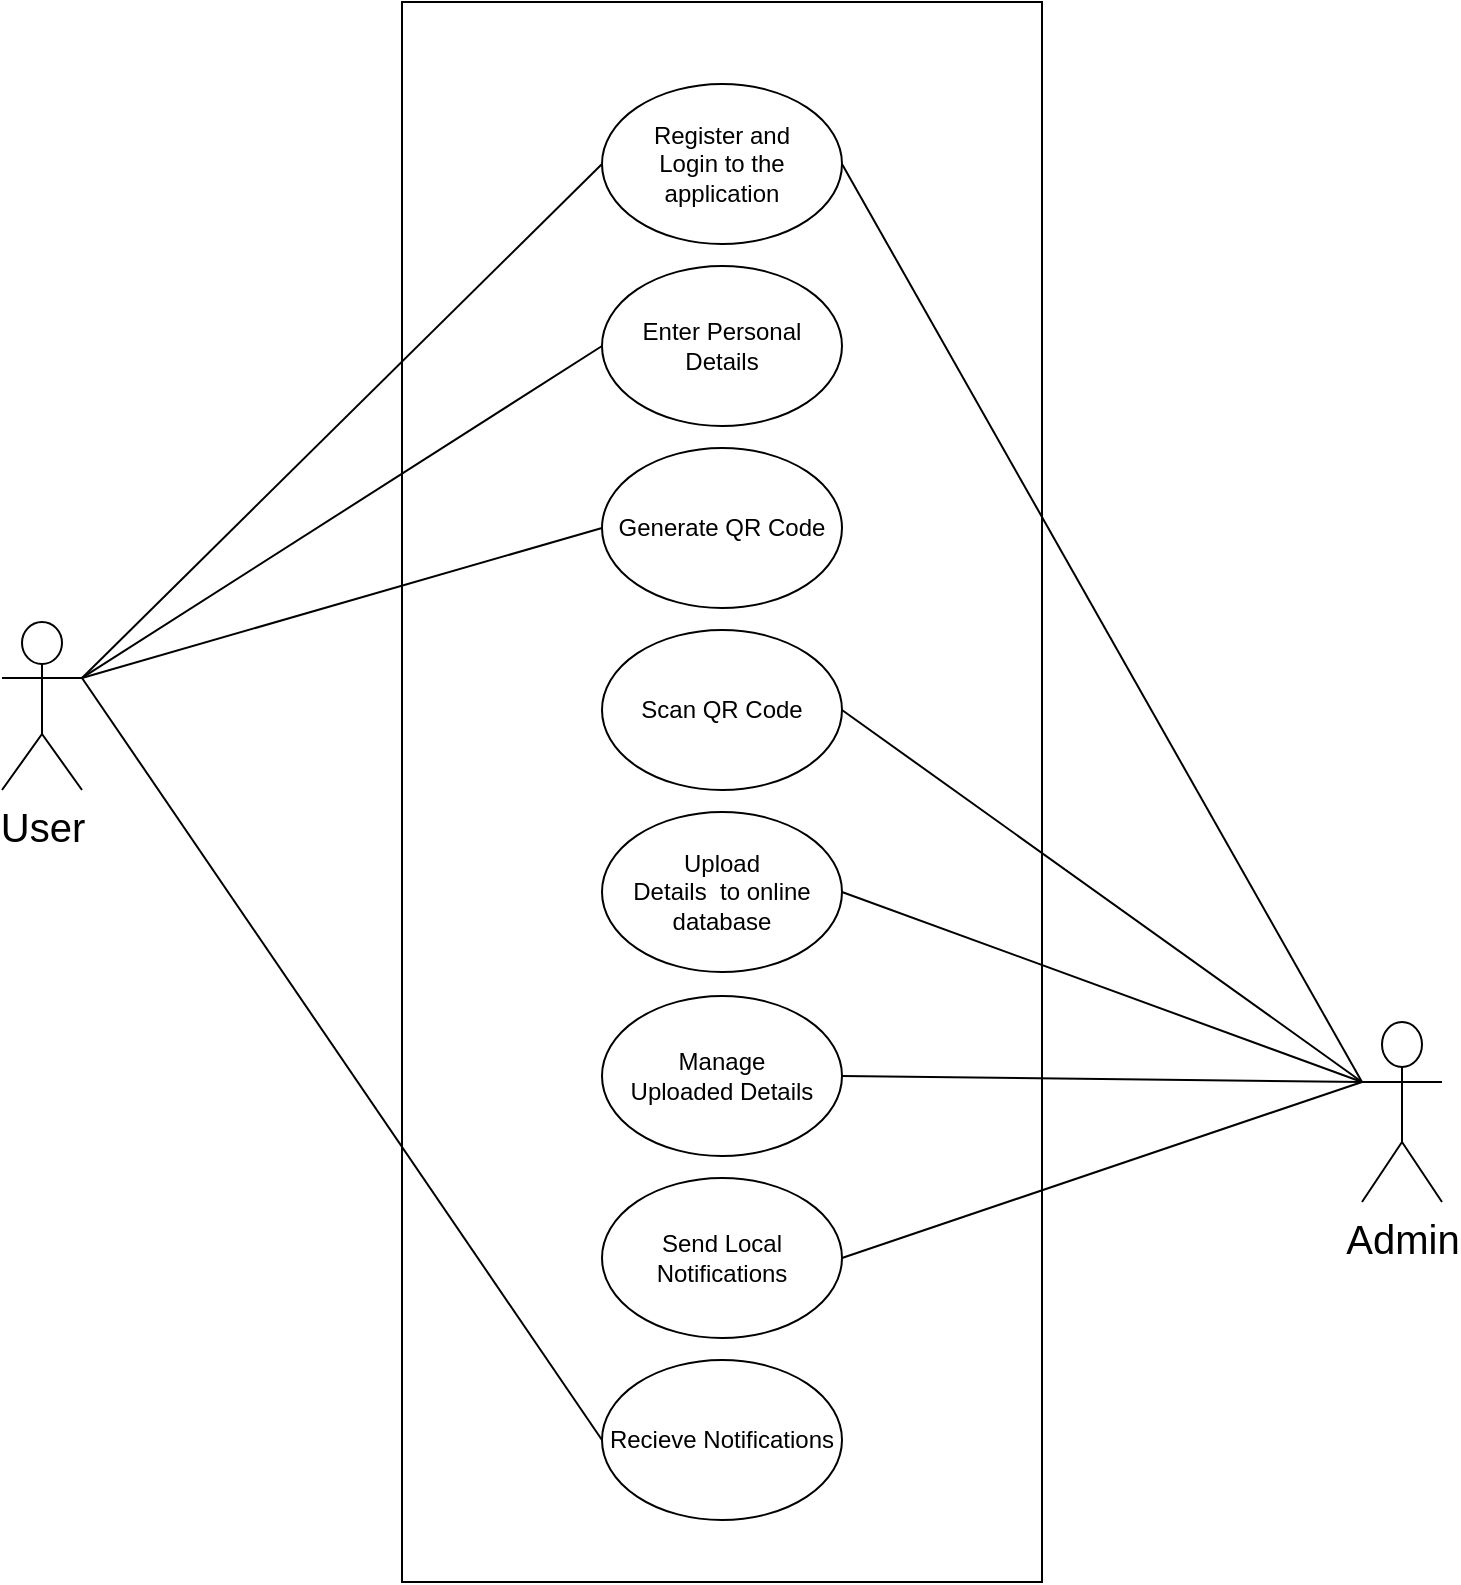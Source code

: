 <mxfile version="14.1.9" type="github">
  <diagram id="C5RBs43oDa-KdzZeNtuy" name="Page-1">
    <mxGraphModel dx="1447" dy="803" grid="1" gridSize="10" guides="1" tooltips="1" connect="1" arrows="1" fold="1" page="1" pageScale="1" pageWidth="827" pageHeight="1169" math="0" shadow="0">
      <root>
        <mxCell id="WIyWlLk6GJQsqaUBKTNV-0" />
        <mxCell id="WIyWlLk6GJQsqaUBKTNV-1" parent="WIyWlLk6GJQsqaUBKTNV-0" />
        <mxCell id="TDHdJWCEvC6MywiVxTXI-1" value="" style="rounded=0;whiteSpace=wrap;html=1;" vertex="1" parent="WIyWlLk6GJQsqaUBKTNV-1">
          <mxGeometry x="280" y="40" width="320" height="790" as="geometry" />
        </mxCell>
        <mxCell id="TDHdJWCEvC6MywiVxTXI-2" value="Register and&lt;br&gt;Login to the &lt;br&gt;application" style="ellipse;whiteSpace=wrap;html=1;" vertex="1" parent="WIyWlLk6GJQsqaUBKTNV-1">
          <mxGeometry x="380" y="81" width="120" height="80" as="geometry" />
        </mxCell>
        <mxCell id="TDHdJWCEvC6MywiVxTXI-3" value="Enter&amp;nbsp;Personal Details" style="ellipse;whiteSpace=wrap;html=1;" vertex="1" parent="WIyWlLk6GJQsqaUBKTNV-1">
          <mxGeometry x="380" y="172" width="120" height="80" as="geometry" />
        </mxCell>
        <mxCell id="TDHdJWCEvC6MywiVxTXI-4" value="Generate QR Code" style="ellipse;whiteSpace=wrap;html=1;" vertex="1" parent="WIyWlLk6GJQsqaUBKTNV-1">
          <mxGeometry x="380" y="263" width="120" height="80" as="geometry" />
        </mxCell>
        <mxCell id="TDHdJWCEvC6MywiVxTXI-5" value="Scan QR Code" style="ellipse;whiteSpace=wrap;html=1;" vertex="1" parent="WIyWlLk6GJQsqaUBKTNV-1">
          <mxGeometry x="380" y="354" width="120" height="80" as="geometry" />
        </mxCell>
        <mxCell id="TDHdJWCEvC6MywiVxTXI-6" value="Upload &lt;br&gt;Details&amp;nbsp; to online &lt;br&gt;database" style="ellipse;whiteSpace=wrap;html=1;" vertex="1" parent="WIyWlLk6GJQsqaUBKTNV-1">
          <mxGeometry x="380" y="445" width="120" height="80" as="geometry" />
        </mxCell>
        <mxCell id="TDHdJWCEvC6MywiVxTXI-7" value="Manage &lt;br&gt;Uploaded Details" style="ellipse;whiteSpace=wrap;html=1;" vertex="1" parent="WIyWlLk6GJQsqaUBKTNV-1">
          <mxGeometry x="380" y="537" width="120" height="80" as="geometry" />
        </mxCell>
        <mxCell id="TDHdJWCEvC6MywiVxTXI-8" value="Send Local Notifications" style="ellipse;whiteSpace=wrap;html=1;" vertex="1" parent="WIyWlLk6GJQsqaUBKTNV-1">
          <mxGeometry x="380" y="628" width="120" height="80" as="geometry" />
        </mxCell>
        <mxCell id="TDHdJWCEvC6MywiVxTXI-9" value="Recieve Notifications" style="ellipse;whiteSpace=wrap;html=1;" vertex="1" parent="WIyWlLk6GJQsqaUBKTNV-1">
          <mxGeometry x="380" y="719" width="120" height="80" as="geometry" />
        </mxCell>
        <mxCell id="TDHdJWCEvC6MywiVxTXI-11" value="User" style="shape=umlActor;verticalLabelPosition=bottom;verticalAlign=top;html=1;outlineConnect=0;fontSize=20;" vertex="1" parent="WIyWlLk6GJQsqaUBKTNV-1">
          <mxGeometry x="80" y="350" width="40" height="84" as="geometry" />
        </mxCell>
        <mxCell id="TDHdJWCEvC6MywiVxTXI-15" value="" style="endArrow=none;html=1;entryX=0;entryY=0.5;entryDx=0;entryDy=0;exitX=1;exitY=0.333;exitDx=0;exitDy=0;exitPerimeter=0;" edge="1" parent="WIyWlLk6GJQsqaUBKTNV-1" source="TDHdJWCEvC6MywiVxTXI-11" target="TDHdJWCEvC6MywiVxTXI-2">
          <mxGeometry width="50" height="50" relative="1" as="geometry">
            <mxPoint x="220" y="260" as="sourcePoint" />
            <mxPoint x="270" y="210" as="targetPoint" />
          </mxGeometry>
        </mxCell>
        <mxCell id="TDHdJWCEvC6MywiVxTXI-16" value="" style="endArrow=none;html=1;entryX=0;entryY=0.5;entryDx=0;entryDy=0;exitX=1;exitY=0.333;exitDx=0;exitDy=0;exitPerimeter=0;" edge="1" parent="WIyWlLk6GJQsqaUBKTNV-1" source="TDHdJWCEvC6MywiVxTXI-11" target="TDHdJWCEvC6MywiVxTXI-3">
          <mxGeometry width="50" height="50" relative="1" as="geometry">
            <mxPoint x="220" y="260" as="sourcePoint" />
            <mxPoint x="270" y="210" as="targetPoint" />
          </mxGeometry>
        </mxCell>
        <mxCell id="TDHdJWCEvC6MywiVxTXI-17" value="" style="endArrow=none;html=1;entryX=0;entryY=0.5;entryDx=0;entryDy=0;exitX=1;exitY=0.333;exitDx=0;exitDy=0;exitPerimeter=0;" edge="1" parent="WIyWlLk6GJQsqaUBKTNV-1" source="TDHdJWCEvC6MywiVxTXI-11" target="TDHdJWCEvC6MywiVxTXI-4">
          <mxGeometry width="50" height="50" relative="1" as="geometry">
            <mxPoint x="220" y="260" as="sourcePoint" />
            <mxPoint x="270" y="210" as="targetPoint" />
          </mxGeometry>
        </mxCell>
        <mxCell id="TDHdJWCEvC6MywiVxTXI-19" value="" style="endArrow=none;html=1;entryX=0;entryY=0.5;entryDx=0;entryDy=0;exitX=1;exitY=0.333;exitDx=0;exitDy=0;exitPerimeter=0;" edge="1" parent="WIyWlLk6GJQsqaUBKTNV-1" source="TDHdJWCEvC6MywiVxTXI-11" target="TDHdJWCEvC6MywiVxTXI-9">
          <mxGeometry width="50" height="50" relative="1" as="geometry">
            <mxPoint x="100" y="400" as="sourcePoint" />
            <mxPoint x="490" y="540" as="targetPoint" />
          </mxGeometry>
        </mxCell>
        <mxCell id="TDHdJWCEvC6MywiVxTXI-20" value="Admin" style="shape=umlActor;verticalLabelPosition=bottom;verticalAlign=top;html=1;outlineConnect=0;fontSize=20;" vertex="1" parent="WIyWlLk6GJQsqaUBKTNV-1">
          <mxGeometry x="760" y="550" width="40" height="90" as="geometry" />
        </mxCell>
        <mxCell id="TDHdJWCEvC6MywiVxTXI-21" value="" style="endArrow=none;html=1;entryX=0;entryY=0.333;entryDx=0;entryDy=0;entryPerimeter=0;exitX=1;exitY=0.5;exitDx=0;exitDy=0;" edge="1" parent="WIyWlLk6GJQsqaUBKTNV-1" source="TDHdJWCEvC6MywiVxTXI-7" target="TDHdJWCEvC6MywiVxTXI-20">
          <mxGeometry width="50" height="50" relative="1" as="geometry">
            <mxPoint x="440" y="590" as="sourcePoint" />
            <mxPoint x="490" y="540" as="targetPoint" />
          </mxGeometry>
        </mxCell>
        <mxCell id="TDHdJWCEvC6MywiVxTXI-22" value="" style="endArrow=none;html=1;entryX=0;entryY=0.333;entryDx=0;entryDy=0;entryPerimeter=0;exitX=1;exitY=0.5;exitDx=0;exitDy=0;" edge="1" parent="WIyWlLk6GJQsqaUBKTNV-1" source="TDHdJWCEvC6MywiVxTXI-8" target="TDHdJWCEvC6MywiVxTXI-20">
          <mxGeometry width="50" height="50" relative="1" as="geometry">
            <mxPoint x="440" y="590" as="sourcePoint" />
            <mxPoint x="490" y="540" as="targetPoint" />
          </mxGeometry>
        </mxCell>
        <mxCell id="TDHdJWCEvC6MywiVxTXI-23" value="" style="endArrow=none;html=1;entryX=0;entryY=0.333;entryDx=0;entryDy=0;entryPerimeter=0;exitX=1;exitY=0.5;exitDx=0;exitDy=0;" edge="1" parent="WIyWlLk6GJQsqaUBKTNV-1" source="TDHdJWCEvC6MywiVxTXI-6" target="TDHdJWCEvC6MywiVxTXI-20">
          <mxGeometry width="50" height="50" relative="1" as="geometry">
            <mxPoint x="440" y="590" as="sourcePoint" />
            <mxPoint x="490" y="540" as="targetPoint" />
          </mxGeometry>
        </mxCell>
        <mxCell id="TDHdJWCEvC6MywiVxTXI-24" value="" style="endArrow=none;html=1;entryX=0;entryY=0.333;entryDx=0;entryDy=0;entryPerimeter=0;exitX=1;exitY=0.5;exitDx=0;exitDy=0;" edge="1" parent="WIyWlLk6GJQsqaUBKTNV-1" source="TDHdJWCEvC6MywiVxTXI-5" target="TDHdJWCEvC6MywiVxTXI-20">
          <mxGeometry width="50" height="50" relative="1" as="geometry">
            <mxPoint x="440" y="590" as="sourcePoint" />
            <mxPoint x="490" y="540" as="targetPoint" />
          </mxGeometry>
        </mxCell>
        <mxCell id="TDHdJWCEvC6MywiVxTXI-25" value="" style="endArrow=none;html=1;entryX=0;entryY=0.333;entryDx=0;entryDy=0;entryPerimeter=0;exitX=1;exitY=0.5;exitDx=0;exitDy=0;" edge="1" parent="WIyWlLk6GJQsqaUBKTNV-1" source="TDHdJWCEvC6MywiVxTXI-2" target="TDHdJWCEvC6MywiVxTXI-20">
          <mxGeometry width="50" height="50" relative="1" as="geometry">
            <mxPoint x="440" y="420" as="sourcePoint" />
            <mxPoint x="490" y="370" as="targetPoint" />
          </mxGeometry>
        </mxCell>
      </root>
    </mxGraphModel>
  </diagram>
</mxfile>
